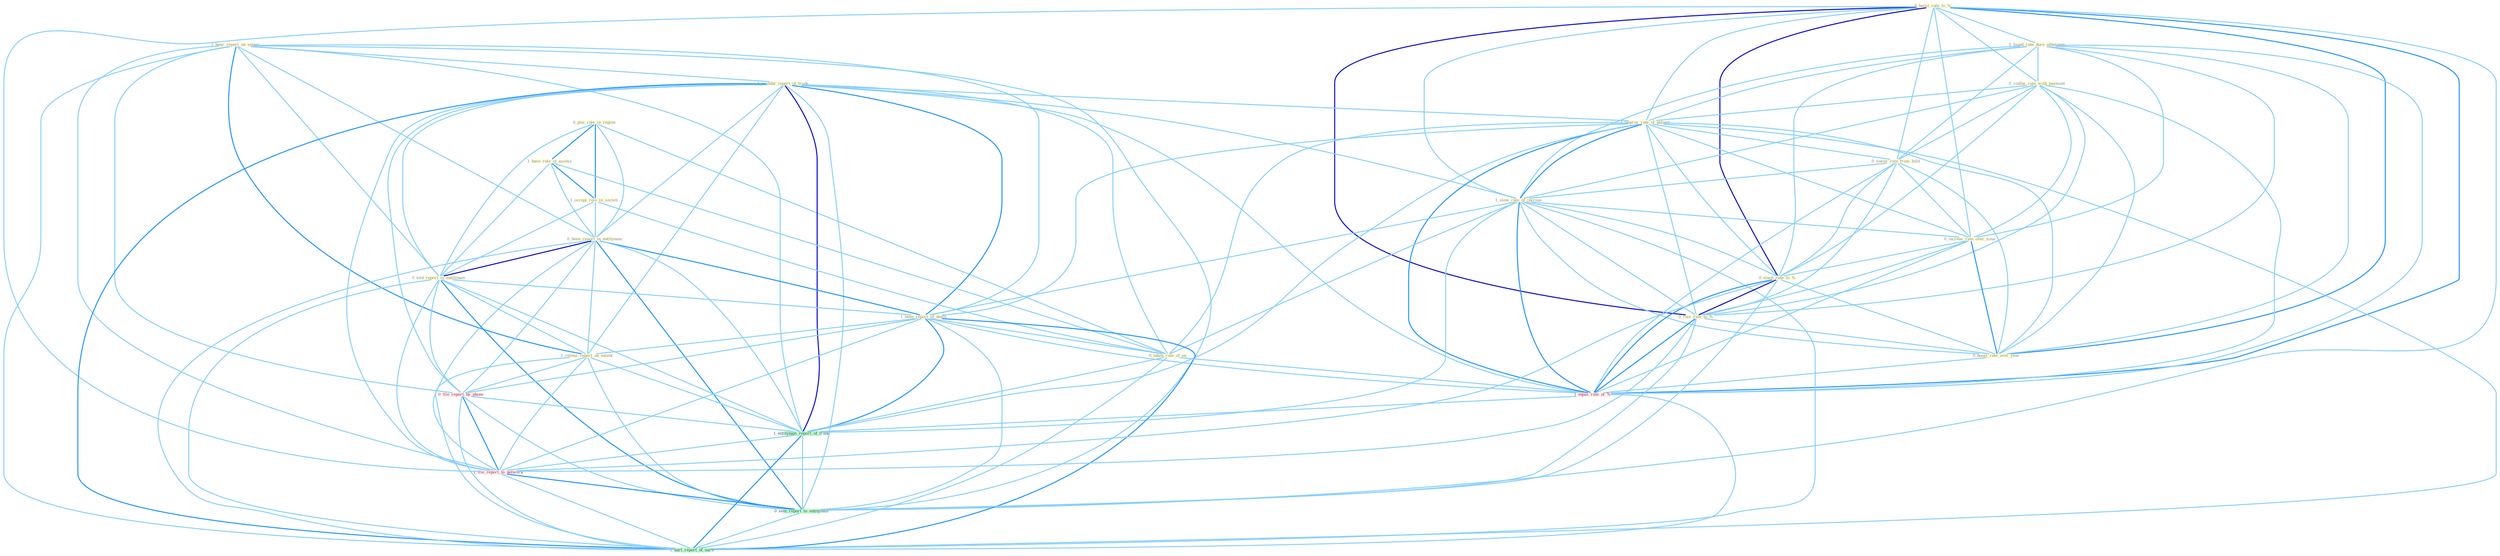 Graph G{ 
    node
    [shape=polygon,style=filled,width=.5,height=.06,color="#BDFCC9",fixedsize=true,fontsize=4,
    fontcolor="#2f4f4f"];
    {node
    [color="#ffffe0", fontcolor="#8b7d6b"] "1_hear_report_on_experi " "0_boost_rate_to_% " "0_plai_role_in_region " "0_found_rate_dure_othernum " "1_mandat_report_of_trade " "1_have_role_in_assess " "0_confus_rate_with_payment " "1_occupi_role_in_societi " "1_improv_rate_of_patient " "0_lower_rate_from_hold " "1_slow_rate_of_increas " "0_been_report_in_entitynam " "0_told_report_in_entitynam " "0_increas_rate_over_time " "1_been_report_of_death " "0_slash_rate_to_% " "0_rais_rate_to_% " "0_boost_rate_over_year " "1_releas_report_on_extent " "0_taken_role_of_on "}
{node [color="#fff0f5", fontcolor="#b22222"] "0_file_report_by_phone " "1_equal_rate_of_% " "1_file_report_to_network "}
edge [color="#B0E2FF"];

	"1_hear_report_on_experi " -- "1_mandat_report_of_trade " [w="1", color="#87cefa" ];
	"1_hear_report_on_experi " -- "0_been_report_in_entitynam " [w="1", color="#87cefa" ];
	"1_hear_report_on_experi " -- "0_told_report_in_entitynam " [w="1", color="#87cefa" ];
	"1_hear_report_on_experi " -- "1_been_report_of_death " [w="1", color="#87cefa" ];
	"1_hear_report_on_experi " -- "1_releas_report_on_extent " [w="2", color="#1e90ff" , len=0.8];
	"1_hear_report_on_experi " -- "0_file_report_by_phone " [w="1", color="#87cefa" ];
	"1_hear_report_on_experi " -- "1_entitynam_report_of_trade " [w="1", color="#87cefa" ];
	"1_hear_report_on_experi " -- "1_file_report_to_network " [w="1", color="#87cefa" ];
	"1_hear_report_on_experi " -- "0_sent_report_to_entitynam " [w="1", color="#87cefa" ];
	"1_hear_report_on_experi " -- "1_hurt_report_of_earn " [w="1", color="#87cefa" ];
	"0_boost_rate_to_% " -- "0_found_rate_dure_othernum " [w="1", color="#87cefa" ];
	"0_boost_rate_to_% " -- "0_confus_rate_with_payment " [w="1", color="#87cefa" ];
	"0_boost_rate_to_% " -- "1_improv_rate_of_patient " [w="1", color="#87cefa" ];
	"0_boost_rate_to_% " -- "0_lower_rate_from_hold " [w="1", color="#87cefa" ];
	"0_boost_rate_to_% " -- "1_slow_rate_of_increas " [w="1", color="#87cefa" ];
	"0_boost_rate_to_% " -- "0_increas_rate_over_time " [w="1", color="#87cefa" ];
	"0_boost_rate_to_% " -- "0_slash_rate_to_% " [w="3", color="#0000cd" , len=0.6];
	"0_boost_rate_to_% " -- "0_rais_rate_to_% " [w="3", color="#0000cd" , len=0.6];
	"0_boost_rate_to_% " -- "0_boost_rate_over_year " [w="2", color="#1e90ff" , len=0.8];
	"0_boost_rate_to_% " -- "1_equal_rate_of_% " [w="2", color="#1e90ff" , len=0.8];
	"0_boost_rate_to_% " -- "1_file_report_to_network " [w="1", color="#87cefa" ];
	"0_boost_rate_to_% " -- "0_sent_report_to_entitynam " [w="1", color="#87cefa" ];
	"0_plai_role_in_region " -- "1_have_role_in_assess " [w="2", color="#1e90ff" , len=0.8];
	"0_plai_role_in_region " -- "1_occupi_role_in_societi " [w="2", color="#1e90ff" , len=0.8];
	"0_plai_role_in_region " -- "0_been_report_in_entitynam " [w="1", color="#87cefa" ];
	"0_plai_role_in_region " -- "0_told_report_in_entitynam " [w="1", color="#87cefa" ];
	"0_plai_role_in_region " -- "0_taken_role_of_on " [w="1", color="#87cefa" ];
	"0_found_rate_dure_othernum " -- "0_confus_rate_with_payment " [w="1", color="#87cefa" ];
	"0_found_rate_dure_othernum " -- "1_improv_rate_of_patient " [w="1", color="#87cefa" ];
	"0_found_rate_dure_othernum " -- "0_lower_rate_from_hold " [w="1", color="#87cefa" ];
	"0_found_rate_dure_othernum " -- "1_slow_rate_of_increas " [w="1", color="#87cefa" ];
	"0_found_rate_dure_othernum " -- "0_increas_rate_over_time " [w="1", color="#87cefa" ];
	"0_found_rate_dure_othernum " -- "0_slash_rate_to_% " [w="1", color="#87cefa" ];
	"0_found_rate_dure_othernum " -- "0_rais_rate_to_% " [w="1", color="#87cefa" ];
	"0_found_rate_dure_othernum " -- "0_boost_rate_over_year " [w="1", color="#87cefa" ];
	"0_found_rate_dure_othernum " -- "1_equal_rate_of_% " [w="1", color="#87cefa" ];
	"1_mandat_report_of_trade " -- "1_improv_rate_of_patient " [w="1", color="#87cefa" ];
	"1_mandat_report_of_trade " -- "1_slow_rate_of_increas " [w="1", color="#87cefa" ];
	"1_mandat_report_of_trade " -- "0_been_report_in_entitynam " [w="1", color="#87cefa" ];
	"1_mandat_report_of_trade " -- "0_told_report_in_entitynam " [w="1", color="#87cefa" ];
	"1_mandat_report_of_trade " -- "1_been_report_of_death " [w="2", color="#1e90ff" , len=0.8];
	"1_mandat_report_of_trade " -- "1_releas_report_on_extent " [w="1", color="#87cefa" ];
	"1_mandat_report_of_trade " -- "0_taken_role_of_on " [w="1", color="#87cefa" ];
	"1_mandat_report_of_trade " -- "0_file_report_by_phone " [w="1", color="#87cefa" ];
	"1_mandat_report_of_trade " -- "1_equal_rate_of_% " [w="1", color="#87cefa" ];
	"1_mandat_report_of_trade " -- "1_entitynam_report_of_trade " [w="3", color="#0000cd" , len=0.6];
	"1_mandat_report_of_trade " -- "1_file_report_to_network " [w="1", color="#87cefa" ];
	"1_mandat_report_of_trade " -- "0_sent_report_to_entitynam " [w="1", color="#87cefa" ];
	"1_mandat_report_of_trade " -- "1_hurt_report_of_earn " [w="2", color="#1e90ff" , len=0.8];
	"1_have_role_in_assess " -- "1_occupi_role_in_societi " [w="2", color="#1e90ff" , len=0.8];
	"1_have_role_in_assess " -- "0_been_report_in_entitynam " [w="1", color="#87cefa" ];
	"1_have_role_in_assess " -- "0_told_report_in_entitynam " [w="1", color="#87cefa" ];
	"1_have_role_in_assess " -- "0_taken_role_of_on " [w="1", color="#87cefa" ];
	"0_confus_rate_with_payment " -- "1_improv_rate_of_patient " [w="1", color="#87cefa" ];
	"0_confus_rate_with_payment " -- "0_lower_rate_from_hold " [w="1", color="#87cefa" ];
	"0_confus_rate_with_payment " -- "1_slow_rate_of_increas " [w="1", color="#87cefa" ];
	"0_confus_rate_with_payment " -- "0_increas_rate_over_time " [w="1", color="#87cefa" ];
	"0_confus_rate_with_payment " -- "0_slash_rate_to_% " [w="1", color="#87cefa" ];
	"0_confus_rate_with_payment " -- "0_rais_rate_to_% " [w="1", color="#87cefa" ];
	"0_confus_rate_with_payment " -- "0_boost_rate_over_year " [w="1", color="#87cefa" ];
	"0_confus_rate_with_payment " -- "1_equal_rate_of_% " [w="1", color="#87cefa" ];
	"1_occupi_role_in_societi " -- "0_been_report_in_entitynam " [w="1", color="#87cefa" ];
	"1_occupi_role_in_societi " -- "0_told_report_in_entitynam " [w="1", color="#87cefa" ];
	"1_occupi_role_in_societi " -- "0_taken_role_of_on " [w="1", color="#87cefa" ];
	"1_improv_rate_of_patient " -- "0_lower_rate_from_hold " [w="1", color="#87cefa" ];
	"1_improv_rate_of_patient " -- "1_slow_rate_of_increas " [w="2", color="#1e90ff" , len=0.8];
	"1_improv_rate_of_patient " -- "0_increas_rate_over_time " [w="1", color="#87cefa" ];
	"1_improv_rate_of_patient " -- "1_been_report_of_death " [w="1", color="#87cefa" ];
	"1_improv_rate_of_patient " -- "0_slash_rate_to_% " [w="1", color="#87cefa" ];
	"1_improv_rate_of_patient " -- "0_rais_rate_to_% " [w="1", color="#87cefa" ];
	"1_improv_rate_of_patient " -- "0_boost_rate_over_year " [w="1", color="#87cefa" ];
	"1_improv_rate_of_patient " -- "0_taken_role_of_on " [w="1", color="#87cefa" ];
	"1_improv_rate_of_patient " -- "1_equal_rate_of_% " [w="2", color="#1e90ff" , len=0.8];
	"1_improv_rate_of_patient " -- "1_entitynam_report_of_trade " [w="1", color="#87cefa" ];
	"1_improv_rate_of_patient " -- "1_hurt_report_of_earn " [w="1", color="#87cefa" ];
	"0_lower_rate_from_hold " -- "1_slow_rate_of_increas " [w="1", color="#87cefa" ];
	"0_lower_rate_from_hold " -- "0_increas_rate_over_time " [w="1", color="#87cefa" ];
	"0_lower_rate_from_hold " -- "0_slash_rate_to_% " [w="1", color="#87cefa" ];
	"0_lower_rate_from_hold " -- "0_rais_rate_to_% " [w="1", color="#87cefa" ];
	"0_lower_rate_from_hold " -- "0_boost_rate_over_year " [w="1", color="#87cefa" ];
	"0_lower_rate_from_hold " -- "1_equal_rate_of_% " [w="1", color="#87cefa" ];
	"1_slow_rate_of_increas " -- "0_increas_rate_over_time " [w="1", color="#87cefa" ];
	"1_slow_rate_of_increas " -- "1_been_report_of_death " [w="1", color="#87cefa" ];
	"1_slow_rate_of_increas " -- "0_slash_rate_to_% " [w="1", color="#87cefa" ];
	"1_slow_rate_of_increas " -- "0_rais_rate_to_% " [w="1", color="#87cefa" ];
	"1_slow_rate_of_increas " -- "0_boost_rate_over_year " [w="1", color="#87cefa" ];
	"1_slow_rate_of_increas " -- "0_taken_role_of_on " [w="1", color="#87cefa" ];
	"1_slow_rate_of_increas " -- "1_equal_rate_of_% " [w="2", color="#1e90ff" , len=0.8];
	"1_slow_rate_of_increas " -- "1_entitynam_report_of_trade " [w="1", color="#87cefa" ];
	"1_slow_rate_of_increas " -- "1_hurt_report_of_earn " [w="1", color="#87cefa" ];
	"0_been_report_in_entitynam " -- "0_told_report_in_entitynam " [w="3", color="#0000cd" , len=0.6];
	"0_been_report_in_entitynam " -- "1_been_report_of_death " [w="2", color="#1e90ff" , len=0.8];
	"0_been_report_in_entitynam " -- "1_releas_report_on_extent " [w="1", color="#87cefa" ];
	"0_been_report_in_entitynam " -- "0_file_report_by_phone " [w="1", color="#87cefa" ];
	"0_been_report_in_entitynam " -- "1_entitynam_report_of_trade " [w="1", color="#87cefa" ];
	"0_been_report_in_entitynam " -- "1_file_report_to_network " [w="1", color="#87cefa" ];
	"0_been_report_in_entitynam " -- "0_sent_report_to_entitynam " [w="2", color="#1e90ff" , len=0.8];
	"0_been_report_in_entitynam " -- "1_hurt_report_of_earn " [w="1", color="#87cefa" ];
	"0_told_report_in_entitynam " -- "1_been_report_of_death " [w="1", color="#87cefa" ];
	"0_told_report_in_entitynam " -- "1_releas_report_on_extent " [w="1", color="#87cefa" ];
	"0_told_report_in_entitynam " -- "0_file_report_by_phone " [w="1", color="#87cefa" ];
	"0_told_report_in_entitynam " -- "1_entitynam_report_of_trade " [w="1", color="#87cefa" ];
	"0_told_report_in_entitynam " -- "1_file_report_to_network " [w="1", color="#87cefa" ];
	"0_told_report_in_entitynam " -- "0_sent_report_to_entitynam " [w="2", color="#1e90ff" , len=0.8];
	"0_told_report_in_entitynam " -- "1_hurt_report_of_earn " [w="1", color="#87cefa" ];
	"0_increas_rate_over_time " -- "0_slash_rate_to_% " [w="1", color="#87cefa" ];
	"0_increas_rate_over_time " -- "0_rais_rate_to_% " [w="1", color="#87cefa" ];
	"0_increas_rate_over_time " -- "0_boost_rate_over_year " [w="2", color="#1e90ff" , len=0.8];
	"0_increas_rate_over_time " -- "1_equal_rate_of_% " [w="1", color="#87cefa" ];
	"1_been_report_of_death " -- "1_releas_report_on_extent " [w="1", color="#87cefa" ];
	"1_been_report_of_death " -- "0_taken_role_of_on " [w="1", color="#87cefa" ];
	"1_been_report_of_death " -- "0_file_report_by_phone " [w="1", color="#87cefa" ];
	"1_been_report_of_death " -- "1_equal_rate_of_% " [w="1", color="#87cefa" ];
	"1_been_report_of_death " -- "1_entitynam_report_of_trade " [w="2", color="#1e90ff" , len=0.8];
	"1_been_report_of_death " -- "1_file_report_to_network " [w="1", color="#87cefa" ];
	"1_been_report_of_death " -- "0_sent_report_to_entitynam " [w="1", color="#87cefa" ];
	"1_been_report_of_death " -- "1_hurt_report_of_earn " [w="2", color="#1e90ff" , len=0.8];
	"0_slash_rate_to_% " -- "0_rais_rate_to_% " [w="3", color="#0000cd" , len=0.6];
	"0_slash_rate_to_% " -- "0_boost_rate_over_year " [w="1", color="#87cefa" ];
	"0_slash_rate_to_% " -- "1_equal_rate_of_% " [w="2", color="#1e90ff" , len=0.8];
	"0_slash_rate_to_% " -- "1_file_report_to_network " [w="1", color="#87cefa" ];
	"0_slash_rate_to_% " -- "0_sent_report_to_entitynam " [w="1", color="#87cefa" ];
	"0_rais_rate_to_% " -- "0_boost_rate_over_year " [w="1", color="#87cefa" ];
	"0_rais_rate_to_% " -- "1_equal_rate_of_% " [w="2", color="#1e90ff" , len=0.8];
	"0_rais_rate_to_% " -- "1_file_report_to_network " [w="1", color="#87cefa" ];
	"0_rais_rate_to_% " -- "0_sent_report_to_entitynam " [w="1", color="#87cefa" ];
	"0_boost_rate_over_year " -- "1_equal_rate_of_% " [w="1", color="#87cefa" ];
	"1_releas_report_on_extent " -- "0_file_report_by_phone " [w="1", color="#87cefa" ];
	"1_releas_report_on_extent " -- "1_entitynam_report_of_trade " [w="1", color="#87cefa" ];
	"1_releas_report_on_extent " -- "1_file_report_to_network " [w="1", color="#87cefa" ];
	"1_releas_report_on_extent " -- "0_sent_report_to_entitynam " [w="1", color="#87cefa" ];
	"1_releas_report_on_extent " -- "1_hurt_report_of_earn " [w="1", color="#87cefa" ];
	"0_taken_role_of_on " -- "1_equal_rate_of_% " [w="1", color="#87cefa" ];
	"0_taken_role_of_on " -- "1_entitynam_report_of_trade " [w="1", color="#87cefa" ];
	"0_taken_role_of_on " -- "1_hurt_report_of_earn " [w="1", color="#87cefa" ];
	"0_file_report_by_phone " -- "1_entitynam_report_of_trade " [w="1", color="#87cefa" ];
	"0_file_report_by_phone " -- "1_file_report_to_network " [w="2", color="#1e90ff" , len=0.8];
	"0_file_report_by_phone " -- "0_sent_report_to_entitynam " [w="1", color="#87cefa" ];
	"0_file_report_by_phone " -- "1_hurt_report_of_earn " [w="1", color="#87cefa" ];
	"1_equal_rate_of_% " -- "1_entitynam_report_of_trade " [w="1", color="#87cefa" ];
	"1_equal_rate_of_% " -- "1_hurt_report_of_earn " [w="1", color="#87cefa" ];
	"1_entitynam_report_of_trade " -- "1_file_report_to_network " [w="1", color="#87cefa" ];
	"1_entitynam_report_of_trade " -- "0_sent_report_to_entitynam " [w="1", color="#87cefa" ];
	"1_entitynam_report_of_trade " -- "1_hurt_report_of_earn " [w="2", color="#1e90ff" , len=0.8];
	"1_file_report_to_network " -- "0_sent_report_to_entitynam " [w="2", color="#1e90ff" , len=0.8];
	"1_file_report_to_network " -- "1_hurt_report_of_earn " [w="1", color="#87cefa" ];
	"0_sent_report_to_entitynam " -- "1_hurt_report_of_earn " [w="1", color="#87cefa" ];
}